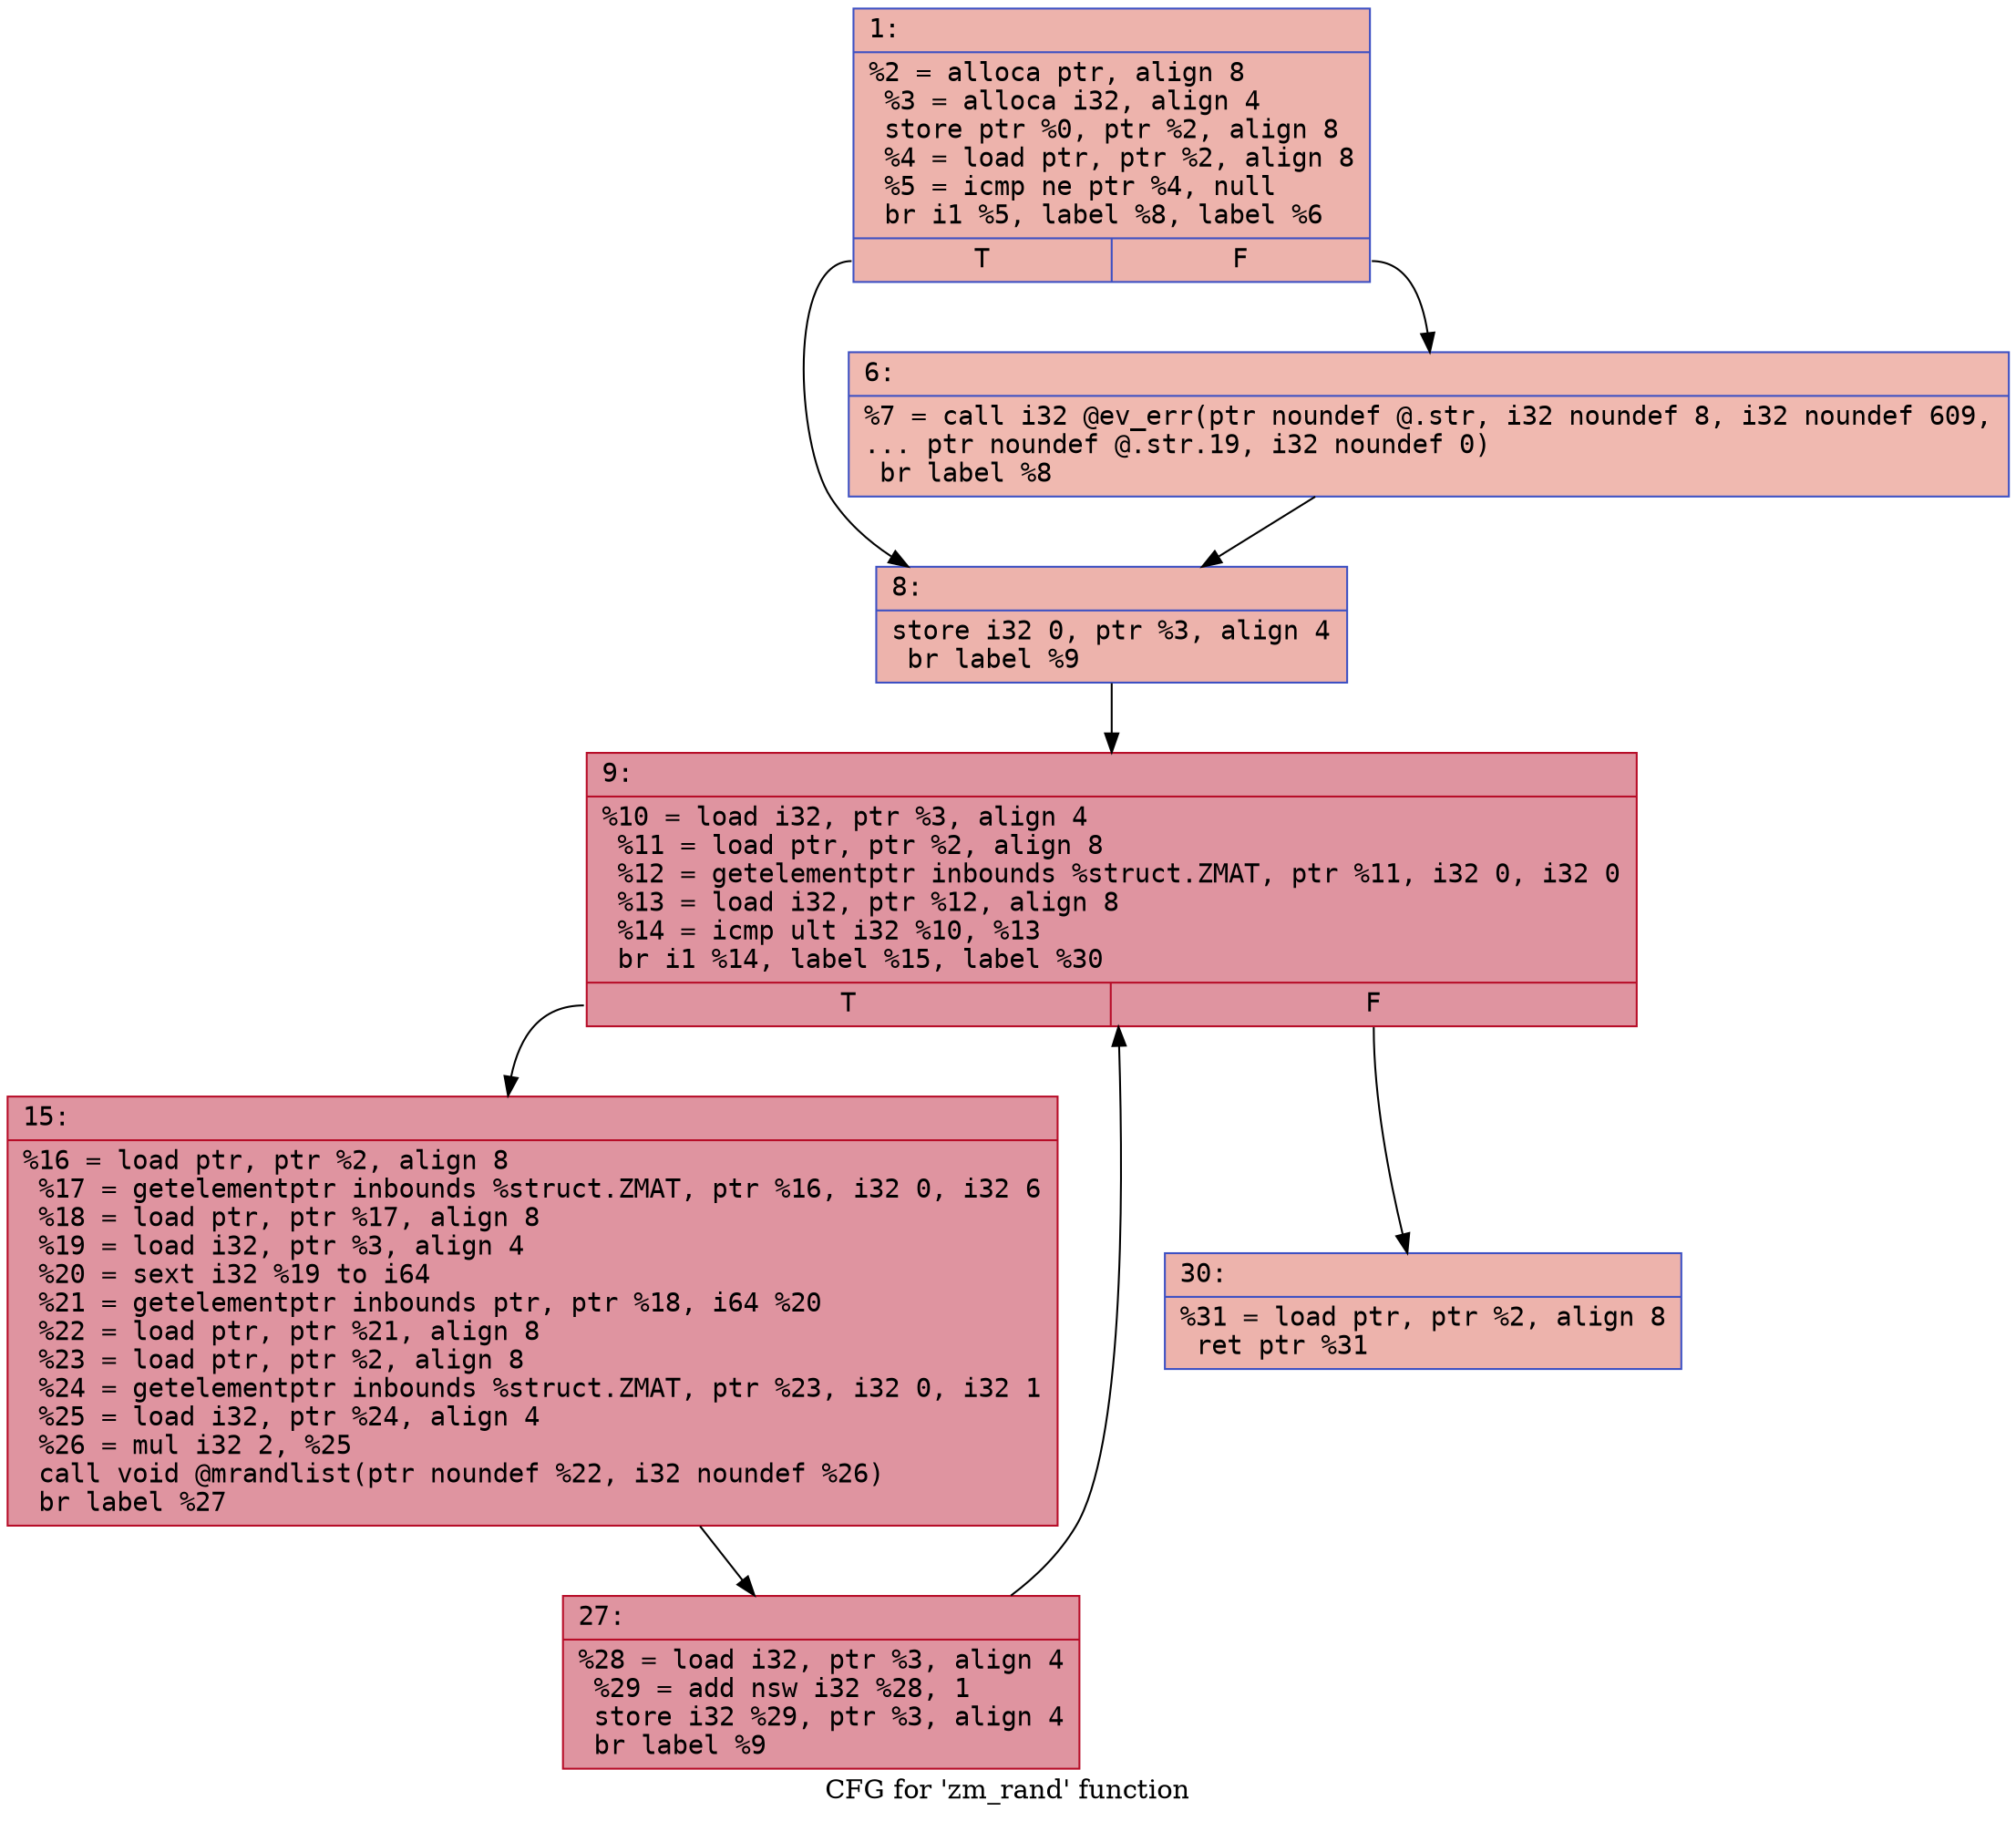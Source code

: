digraph "CFG for 'zm_rand' function" {
	label="CFG for 'zm_rand' function";

	Node0x6000006a0320 [shape=record,color="#3d50c3ff", style=filled, fillcolor="#d6524470" fontname="Courier",label="{1:\l|  %2 = alloca ptr, align 8\l  %3 = alloca i32, align 4\l  store ptr %0, ptr %2, align 8\l  %4 = load ptr, ptr %2, align 8\l  %5 = icmp ne ptr %4, null\l  br i1 %5, label %8, label %6\l|{<s0>T|<s1>F}}"];
	Node0x6000006a0320:s0 -> Node0x6000006a0730[tooltip="1 -> 8\nProbability 62.50%" ];
	Node0x6000006a0320:s1 -> Node0x6000006a06e0[tooltip="1 -> 6\nProbability 37.50%" ];
	Node0x6000006a06e0 [shape=record,color="#3d50c3ff", style=filled, fillcolor="#de614d70" fontname="Courier",label="{6:\l|  %7 = call i32 @ev_err(ptr noundef @.str, i32 noundef 8, i32 noundef 609,\l... ptr noundef @.str.19, i32 noundef 0)\l  br label %8\l}"];
	Node0x6000006a06e0 -> Node0x6000006a0730[tooltip="6 -> 8\nProbability 100.00%" ];
	Node0x6000006a0730 [shape=record,color="#3d50c3ff", style=filled, fillcolor="#d6524470" fontname="Courier",label="{8:\l|  store i32 0, ptr %3, align 4\l  br label %9\l}"];
	Node0x6000006a0730 -> Node0x6000006a0780[tooltip="8 -> 9\nProbability 100.00%" ];
	Node0x6000006a0780 [shape=record,color="#b70d28ff", style=filled, fillcolor="#b70d2870" fontname="Courier",label="{9:\l|  %10 = load i32, ptr %3, align 4\l  %11 = load ptr, ptr %2, align 8\l  %12 = getelementptr inbounds %struct.ZMAT, ptr %11, i32 0, i32 0\l  %13 = load i32, ptr %12, align 8\l  %14 = icmp ult i32 %10, %13\l  br i1 %14, label %15, label %30\l|{<s0>T|<s1>F}}"];
	Node0x6000006a0780:s0 -> Node0x6000006a07d0[tooltip="9 -> 15\nProbability 96.88%" ];
	Node0x6000006a0780:s1 -> Node0x6000006a0870[tooltip="9 -> 30\nProbability 3.12%" ];
	Node0x6000006a07d0 [shape=record,color="#b70d28ff", style=filled, fillcolor="#b70d2870" fontname="Courier",label="{15:\l|  %16 = load ptr, ptr %2, align 8\l  %17 = getelementptr inbounds %struct.ZMAT, ptr %16, i32 0, i32 6\l  %18 = load ptr, ptr %17, align 8\l  %19 = load i32, ptr %3, align 4\l  %20 = sext i32 %19 to i64\l  %21 = getelementptr inbounds ptr, ptr %18, i64 %20\l  %22 = load ptr, ptr %21, align 8\l  %23 = load ptr, ptr %2, align 8\l  %24 = getelementptr inbounds %struct.ZMAT, ptr %23, i32 0, i32 1\l  %25 = load i32, ptr %24, align 4\l  %26 = mul i32 2, %25\l  call void @mrandlist(ptr noundef %22, i32 noundef %26)\l  br label %27\l}"];
	Node0x6000006a07d0 -> Node0x6000006a0820[tooltip="15 -> 27\nProbability 100.00%" ];
	Node0x6000006a0820 [shape=record,color="#b70d28ff", style=filled, fillcolor="#b70d2870" fontname="Courier",label="{27:\l|  %28 = load i32, ptr %3, align 4\l  %29 = add nsw i32 %28, 1\l  store i32 %29, ptr %3, align 4\l  br label %9\l}"];
	Node0x6000006a0820 -> Node0x6000006a0780[tooltip="27 -> 9\nProbability 100.00%" ];
	Node0x6000006a0870 [shape=record,color="#3d50c3ff", style=filled, fillcolor="#d6524470" fontname="Courier",label="{30:\l|  %31 = load ptr, ptr %2, align 8\l  ret ptr %31\l}"];
}
